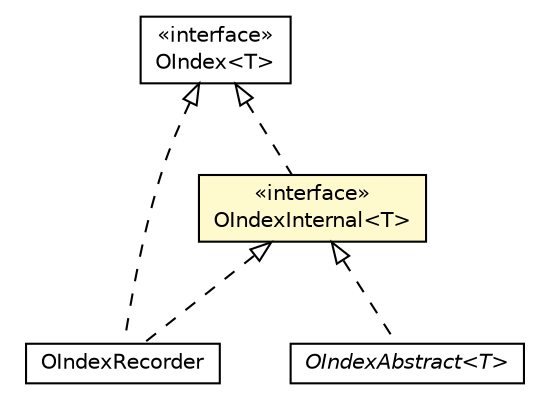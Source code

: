 #!/usr/local/bin/dot
#
# Class diagram 
# Generated by UMLGraph version R5_6-24-gf6e263 (http://www.umlgraph.org/)
#

digraph G {
	edge [fontname="Helvetica",fontsize=10,labelfontname="Helvetica",labelfontsize=10];
	node [fontname="Helvetica",fontsize=10,shape=plaintext];
	nodesep=0.25;
	ranksep=0.5;
	// com.orientechnologies.orient.core.index.OIndexRecorder
	c2074113 [label=<<table title="com.orientechnologies.orient.core.index.OIndexRecorder" border="0" cellborder="1" cellspacing="0" cellpadding="2" port="p" href="./OIndexRecorder.html">
		<tr><td><table border="0" cellspacing="0" cellpadding="1">
<tr><td align="center" balign="center"> OIndexRecorder </td></tr>
		</table></td></tr>
		</table>>, URL="./OIndexRecorder.html", fontname="Helvetica", fontcolor="black", fontsize=10.0];
	// com.orientechnologies.orient.core.index.OIndexAbstract<T>
	c2074121 [label=<<table title="com.orientechnologies.orient.core.index.OIndexAbstract" border="0" cellborder="1" cellspacing="0" cellpadding="2" port="p" href="./OIndexAbstract.html">
		<tr><td><table border="0" cellspacing="0" cellpadding="1">
<tr><td align="center" balign="center"><font face="Helvetica-Oblique"> OIndexAbstract&lt;T&gt; </font></td></tr>
		</table></td></tr>
		</table>>, URL="./OIndexAbstract.html", fontname="Helvetica", fontcolor="black", fontsize=10.0];
	// com.orientechnologies.orient.core.index.OIndex<T>
	c2074163 [label=<<table title="com.orientechnologies.orient.core.index.OIndex" border="0" cellborder="1" cellspacing="0" cellpadding="2" port="p" href="./OIndex.html">
		<tr><td><table border="0" cellspacing="0" cellpadding="1">
<tr><td align="center" balign="center"> &#171;interface&#187; </td></tr>
<tr><td align="center" balign="center"> OIndex&lt;T&gt; </td></tr>
		</table></td></tr>
		</table>>, URL="./OIndex.html", fontname="Helvetica", fontcolor="black", fontsize=10.0];
	// com.orientechnologies.orient.core.index.OIndexInternal<T>
	c2074166 [label=<<table title="com.orientechnologies.orient.core.index.OIndexInternal" border="0" cellborder="1" cellspacing="0" cellpadding="2" port="p" bgcolor="lemonChiffon" href="./OIndexInternal.html">
		<tr><td><table border="0" cellspacing="0" cellpadding="1">
<tr><td align="center" balign="center"> &#171;interface&#187; </td></tr>
<tr><td align="center" balign="center"> OIndexInternal&lt;T&gt; </td></tr>
		</table></td></tr>
		</table>>, URL="./OIndexInternal.html", fontname="Helvetica", fontcolor="black", fontsize=10.0];
	//com.orientechnologies.orient.core.index.OIndexRecorder implements com.orientechnologies.orient.core.index.OIndex<T>
	c2074163:p -> c2074113:p [dir=back,arrowtail=empty,style=dashed];
	//com.orientechnologies.orient.core.index.OIndexRecorder implements com.orientechnologies.orient.core.index.OIndexInternal<T>
	c2074166:p -> c2074113:p [dir=back,arrowtail=empty,style=dashed];
	//com.orientechnologies.orient.core.index.OIndexAbstract<T> implements com.orientechnologies.orient.core.index.OIndexInternal<T>
	c2074166:p -> c2074121:p [dir=back,arrowtail=empty,style=dashed];
	//com.orientechnologies.orient.core.index.OIndexInternal<T> implements com.orientechnologies.orient.core.index.OIndex<T>
	c2074163:p -> c2074166:p [dir=back,arrowtail=empty,style=dashed];
}

